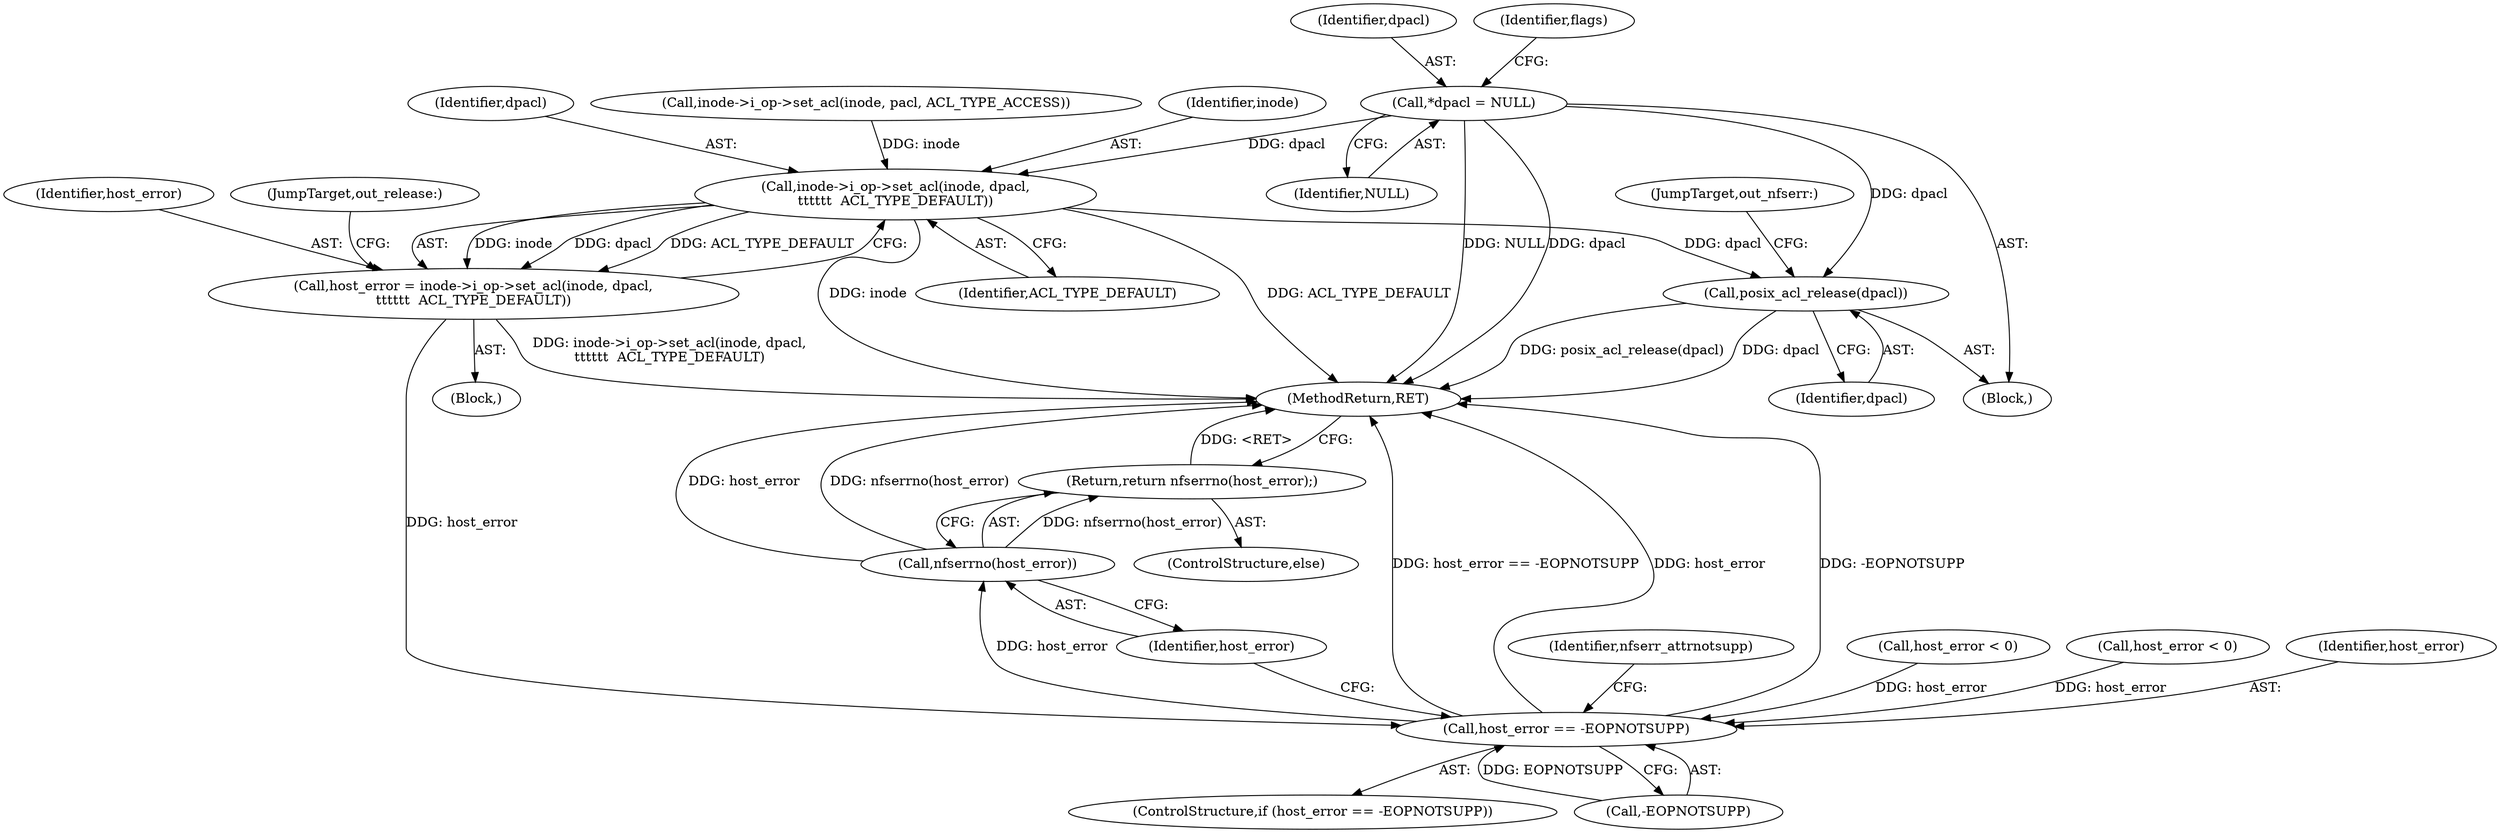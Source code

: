 digraph "0_linux_999653786df6954a31044528ac3f7a5dadca08f4_1@pointer" {
"1000115" [label="(Call,*dpacl = NULL)"];
"1000203" [label="(Call,inode->i_op->set_acl(inode, dpacl,\n\t\t\t\t\t\t  ACL_TYPE_DEFAULT))"];
"1000201" [label="(Call,host_error = inode->i_op->set_acl(inode, dpacl,\n\t\t\t\t\t\t  ACL_TYPE_DEFAULT))"];
"1000214" [label="(Call,host_error == -EOPNOTSUPP)"];
"1000222" [label="(Call,nfserrno(host_error))"];
"1000221" [label="(Return,return nfserrno(host_error);)"];
"1000210" [label="(Call,posix_acl_release(dpacl))"];
"1000116" [label="(Identifier,dpacl)"];
"1000206" [label="(Identifier,ACL_TYPE_DEFAULT)"];
"1000117" [label="(Identifier,NULL)"];
"1000220" [label="(ControlStructure,else)"];
"1000219" [label="(Identifier,nfserr_attrnotsupp)"];
"1000204" [label="(Identifier,inode)"];
"1000223" [label="(Identifier,host_error)"];
"1000221" [label="(Return,return nfserrno(host_error);)"];
"1000120" [label="(Identifier,flags)"];
"1000115" [label="(Call,*dpacl = NULL)"];
"1000180" [label="(Call,host_error < 0)"];
"1000212" [label="(JumpTarget,out_nfserr:)"];
"1000205" [label="(Identifier,dpacl)"];
"1000213" [label="(ControlStructure,if (host_error == -EOPNOTSUPP))"];
"1000207" [label="(JumpTarget,out_release:)"];
"1000191" [label="(Call,host_error < 0)"];
"1000186" [label="(Call,inode->i_op->set_acl(inode, pacl, ACL_TYPE_ACCESS))"];
"1000211" [label="(Identifier,dpacl)"];
"1000200" [label="(Block,)"];
"1000216" [label="(Call,-EOPNOTSUPP)"];
"1000224" [label="(MethodReturn,RET)"];
"1000222" [label="(Call,nfserrno(host_error))"];
"1000210" [label="(Call,posix_acl_release(dpacl))"];
"1000214" [label="(Call,host_error == -EOPNOTSUPP)"];
"1000201" [label="(Call,host_error = inode->i_op->set_acl(inode, dpacl,\n\t\t\t\t\t\t  ACL_TYPE_DEFAULT))"];
"1000203" [label="(Call,inode->i_op->set_acl(inode, dpacl,\n\t\t\t\t\t\t  ACL_TYPE_DEFAULT))"];
"1000202" [label="(Identifier,host_error)"];
"1000215" [label="(Identifier,host_error)"];
"1000105" [label="(Block,)"];
"1000115" -> "1000105"  [label="AST: "];
"1000115" -> "1000117"  [label="CFG: "];
"1000116" -> "1000115"  [label="AST: "];
"1000117" -> "1000115"  [label="AST: "];
"1000120" -> "1000115"  [label="CFG: "];
"1000115" -> "1000224"  [label="DDG: NULL"];
"1000115" -> "1000224"  [label="DDG: dpacl"];
"1000115" -> "1000203"  [label="DDG: dpacl"];
"1000115" -> "1000210"  [label="DDG: dpacl"];
"1000203" -> "1000201"  [label="AST: "];
"1000203" -> "1000206"  [label="CFG: "];
"1000204" -> "1000203"  [label="AST: "];
"1000205" -> "1000203"  [label="AST: "];
"1000206" -> "1000203"  [label="AST: "];
"1000201" -> "1000203"  [label="CFG: "];
"1000203" -> "1000224"  [label="DDG: ACL_TYPE_DEFAULT"];
"1000203" -> "1000224"  [label="DDG: inode"];
"1000203" -> "1000201"  [label="DDG: inode"];
"1000203" -> "1000201"  [label="DDG: dpacl"];
"1000203" -> "1000201"  [label="DDG: ACL_TYPE_DEFAULT"];
"1000186" -> "1000203"  [label="DDG: inode"];
"1000203" -> "1000210"  [label="DDG: dpacl"];
"1000201" -> "1000200"  [label="AST: "];
"1000202" -> "1000201"  [label="AST: "];
"1000207" -> "1000201"  [label="CFG: "];
"1000201" -> "1000224"  [label="DDG: inode->i_op->set_acl(inode, dpacl,\n\t\t\t\t\t\t  ACL_TYPE_DEFAULT)"];
"1000201" -> "1000214"  [label="DDG: host_error"];
"1000214" -> "1000213"  [label="AST: "];
"1000214" -> "1000216"  [label="CFG: "];
"1000215" -> "1000214"  [label="AST: "];
"1000216" -> "1000214"  [label="AST: "];
"1000219" -> "1000214"  [label="CFG: "];
"1000223" -> "1000214"  [label="CFG: "];
"1000214" -> "1000224"  [label="DDG: -EOPNOTSUPP"];
"1000214" -> "1000224"  [label="DDG: host_error == -EOPNOTSUPP"];
"1000214" -> "1000224"  [label="DDG: host_error"];
"1000180" -> "1000214"  [label="DDG: host_error"];
"1000191" -> "1000214"  [label="DDG: host_error"];
"1000216" -> "1000214"  [label="DDG: EOPNOTSUPP"];
"1000214" -> "1000222"  [label="DDG: host_error"];
"1000222" -> "1000221"  [label="AST: "];
"1000222" -> "1000223"  [label="CFG: "];
"1000223" -> "1000222"  [label="AST: "];
"1000221" -> "1000222"  [label="CFG: "];
"1000222" -> "1000224"  [label="DDG: host_error"];
"1000222" -> "1000224"  [label="DDG: nfserrno(host_error)"];
"1000222" -> "1000221"  [label="DDG: nfserrno(host_error)"];
"1000221" -> "1000220"  [label="AST: "];
"1000224" -> "1000221"  [label="CFG: "];
"1000221" -> "1000224"  [label="DDG: <RET>"];
"1000210" -> "1000105"  [label="AST: "];
"1000210" -> "1000211"  [label="CFG: "];
"1000211" -> "1000210"  [label="AST: "];
"1000212" -> "1000210"  [label="CFG: "];
"1000210" -> "1000224"  [label="DDG: posix_acl_release(dpacl)"];
"1000210" -> "1000224"  [label="DDG: dpacl"];
}
